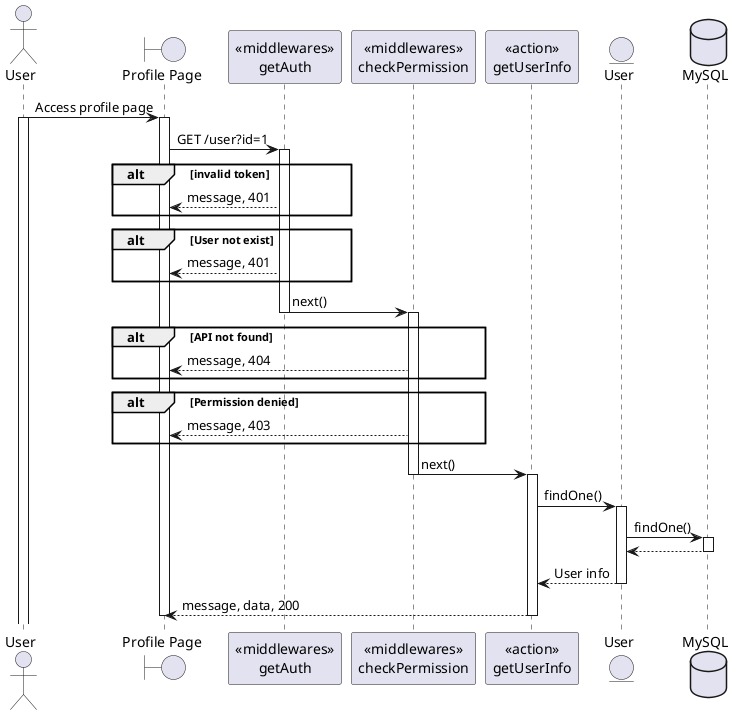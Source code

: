 @startuml
actor User
boundary "Profile Page" as Client
participant "<<middlewares>>\ngetAuth" as mid1
participant "<<middlewares>>\ncheckPermission" as mid2
participant "<<action>>\ngetUserInfo" as Controller
entity "User" as Model
database "MySQL" as DB

User -> Client:Access profile page
activate User
activate Client
Client -> mid1: GET /user?id=1
activate mid1
alt invalid token
    mid1 --> Client: message, 401
end
alt User not exist
    mid1 --> Client: message, 401
end
mid1 -> mid2: next()
deactivate mid1
activate mid2
alt API not found
    mid2 --> Client: message, 404
end
alt Permission denied
    mid2 --> Client: message, 403
end
mid2 -> Controller: next()
deactivate mid2
activate Controller
Controller -> Model: findOne()
activate Model
Model -> DB: findOne()
activate DB
DB --> Model
deactivate DB
Model --> Controller: User info
deactivate Model

Controller --> Client: message, data, 200
deactivate Controller







deactivate Client

@enduml
